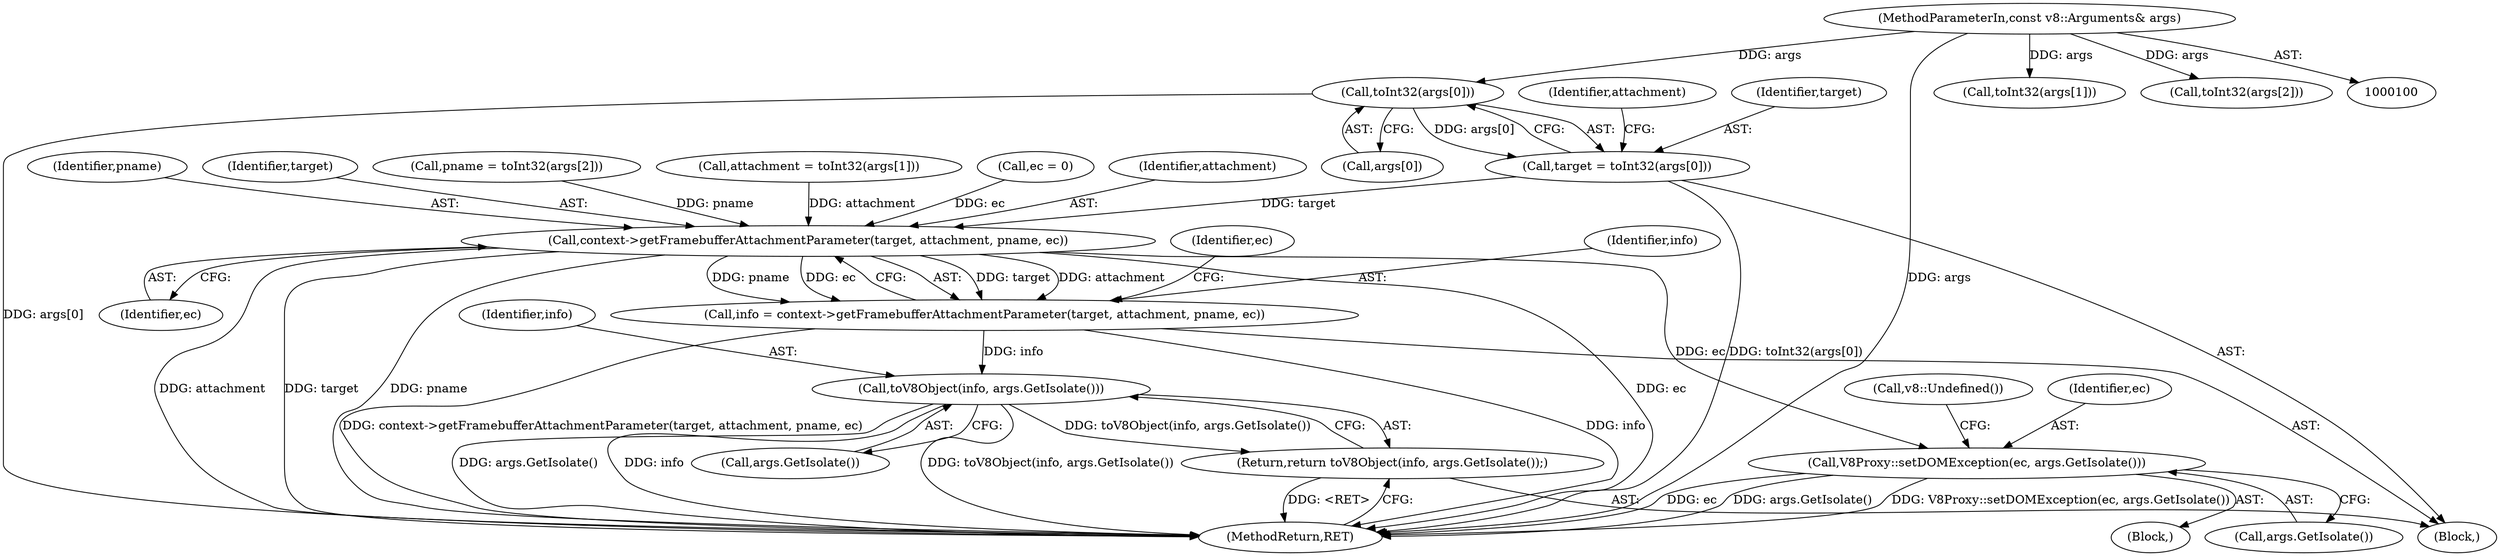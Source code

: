 digraph "0_Chrome_e9372a1bfd3588a80fcf49aa07321f0971dd6091_56@array" {
"1000123" [label="(Call,toInt32(args[0]))"];
"1000101" [label="(MethodParameterIn,const v8::Arguments& args)"];
"1000121" [label="(Call,target = toInt32(args[0]))"];
"1000144" [label="(Call,context->getFramebufferAttachmentParameter(target, attachment, pname, ec))"];
"1000142" [label="(Call,info = context->getFramebufferAttachmentParameter(target, attachment, pname, ec))"];
"1000158" [label="(Call,toV8Object(info, args.GetIsolate()))"];
"1000157" [label="(Return,return toV8Object(info, args.GetIsolate());)"];
"1000152" [label="(Call,V8Proxy::setDOMException(ec, args.GetIsolate()))"];
"1000160" [label="(Call,args.GetIsolate())"];
"1000135" [label="(Call,pname = toInt32(args[2]))"];
"1000157" [label="(Return,return toV8Object(info, args.GetIsolate());)"];
"1000150" [label="(Identifier,ec)"];
"1000129" [label="(Identifier,attachment)"];
"1000128" [label="(Call,attachment = toInt32(args[1]))"];
"1000158" [label="(Call,toV8Object(info, args.GetIsolate()))"];
"1000146" [label="(Identifier,attachment)"];
"1000156" [label="(Call,v8::Undefined())"];
"1000161" [label="(MethodReturn,RET)"];
"1000142" [label="(Call,info = context->getFramebufferAttachmentParameter(target, attachment, pname, ec))"];
"1000122" [label="(Identifier,target)"];
"1000130" [label="(Call,toInt32(args[1]))"];
"1000148" [label="(Identifier,ec)"];
"1000143" [label="(Identifier,info)"];
"1000154" [label="(Call,args.GetIsolate())"];
"1000159" [label="(Identifier,info)"];
"1000121" [label="(Call,target = toInt32(args[0]))"];
"1000102" [label="(Block,)"];
"1000112" [label="(Call,ec = 0)"];
"1000153" [label="(Identifier,ec)"];
"1000147" [label="(Identifier,pname)"];
"1000151" [label="(Block,)"];
"1000145" [label="(Identifier,target)"];
"1000101" [label="(MethodParameterIn,const v8::Arguments& args)"];
"1000152" [label="(Call,V8Proxy::setDOMException(ec, args.GetIsolate()))"];
"1000144" [label="(Call,context->getFramebufferAttachmentParameter(target, attachment, pname, ec))"];
"1000137" [label="(Call,toInt32(args[2]))"];
"1000123" [label="(Call,toInt32(args[0]))"];
"1000124" [label="(Call,args[0])"];
"1000123" -> "1000121"  [label="AST: "];
"1000123" -> "1000124"  [label="CFG: "];
"1000124" -> "1000123"  [label="AST: "];
"1000121" -> "1000123"  [label="CFG: "];
"1000123" -> "1000161"  [label="DDG: args[0]"];
"1000123" -> "1000121"  [label="DDG: args[0]"];
"1000101" -> "1000123"  [label="DDG: args"];
"1000101" -> "1000100"  [label="AST: "];
"1000101" -> "1000161"  [label="DDG: args"];
"1000101" -> "1000130"  [label="DDG: args"];
"1000101" -> "1000137"  [label="DDG: args"];
"1000121" -> "1000102"  [label="AST: "];
"1000122" -> "1000121"  [label="AST: "];
"1000129" -> "1000121"  [label="CFG: "];
"1000121" -> "1000161"  [label="DDG: toInt32(args[0])"];
"1000121" -> "1000144"  [label="DDG: target"];
"1000144" -> "1000142"  [label="AST: "];
"1000144" -> "1000148"  [label="CFG: "];
"1000145" -> "1000144"  [label="AST: "];
"1000146" -> "1000144"  [label="AST: "];
"1000147" -> "1000144"  [label="AST: "];
"1000148" -> "1000144"  [label="AST: "];
"1000142" -> "1000144"  [label="CFG: "];
"1000144" -> "1000161"  [label="DDG: ec"];
"1000144" -> "1000161"  [label="DDG: attachment"];
"1000144" -> "1000161"  [label="DDG: target"];
"1000144" -> "1000161"  [label="DDG: pname"];
"1000144" -> "1000142"  [label="DDG: target"];
"1000144" -> "1000142"  [label="DDG: attachment"];
"1000144" -> "1000142"  [label="DDG: pname"];
"1000144" -> "1000142"  [label="DDG: ec"];
"1000128" -> "1000144"  [label="DDG: attachment"];
"1000135" -> "1000144"  [label="DDG: pname"];
"1000112" -> "1000144"  [label="DDG: ec"];
"1000144" -> "1000152"  [label="DDG: ec"];
"1000142" -> "1000102"  [label="AST: "];
"1000143" -> "1000142"  [label="AST: "];
"1000150" -> "1000142"  [label="CFG: "];
"1000142" -> "1000161"  [label="DDG: context->getFramebufferAttachmentParameter(target, attachment, pname, ec)"];
"1000142" -> "1000161"  [label="DDG: info"];
"1000142" -> "1000158"  [label="DDG: info"];
"1000158" -> "1000157"  [label="AST: "];
"1000158" -> "1000160"  [label="CFG: "];
"1000159" -> "1000158"  [label="AST: "];
"1000160" -> "1000158"  [label="AST: "];
"1000157" -> "1000158"  [label="CFG: "];
"1000158" -> "1000161"  [label="DDG: args.GetIsolate()"];
"1000158" -> "1000161"  [label="DDG: info"];
"1000158" -> "1000161"  [label="DDG: toV8Object(info, args.GetIsolate())"];
"1000158" -> "1000157"  [label="DDG: toV8Object(info, args.GetIsolate())"];
"1000157" -> "1000102"  [label="AST: "];
"1000161" -> "1000157"  [label="CFG: "];
"1000157" -> "1000161"  [label="DDG: <RET>"];
"1000152" -> "1000151"  [label="AST: "];
"1000152" -> "1000154"  [label="CFG: "];
"1000153" -> "1000152"  [label="AST: "];
"1000154" -> "1000152"  [label="AST: "];
"1000156" -> "1000152"  [label="CFG: "];
"1000152" -> "1000161"  [label="DDG: V8Proxy::setDOMException(ec, args.GetIsolate())"];
"1000152" -> "1000161"  [label="DDG: ec"];
"1000152" -> "1000161"  [label="DDG: args.GetIsolate()"];
}
